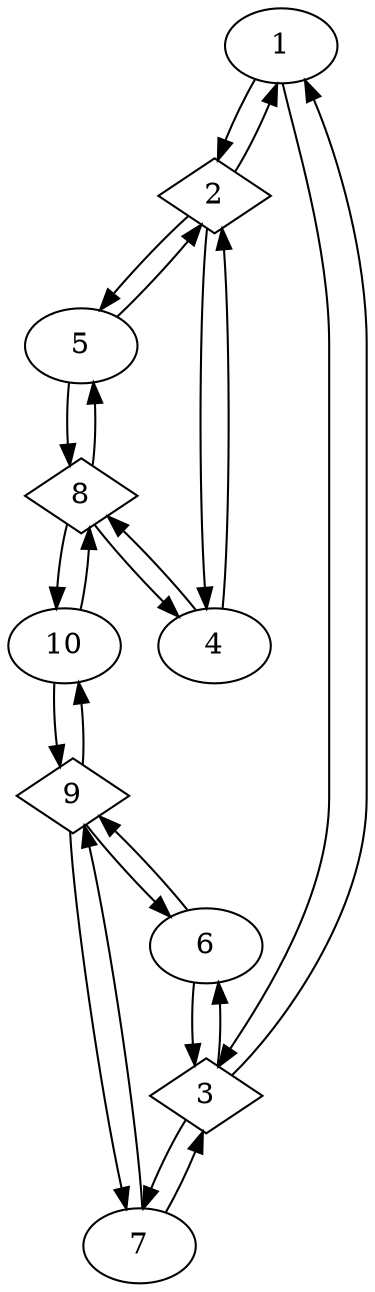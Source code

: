 digraph simple_automaton {
	node [shape=ellipse]
	1 [label=1]
	4 [label=4]
	5 [label=5]
	6 [label=6]
	7 [label=7]
	10 [label=10]
	node [shape=diamond]
	2 [label=2]
	3 [label=3]
	8 [label=8]
	9 [label=9]
	2 -> 1
	2 -> 4
	2 -> 5
	3 -> 1
	3 -> 6
	3 -> 7
	8 -> 4
	8 -> 5
	8 -> 10
	9 -> 6
	9 -> 7
	9 -> 10
	1 -> 2
	1 -> 3
	4 -> 2
	4 -> 8
	5 -> 2
	5 -> 8
	6 -> 3
	6 -> 9
	7 -> 3
	7 -> 9
	10 -> 8
	10 -> 9
}
